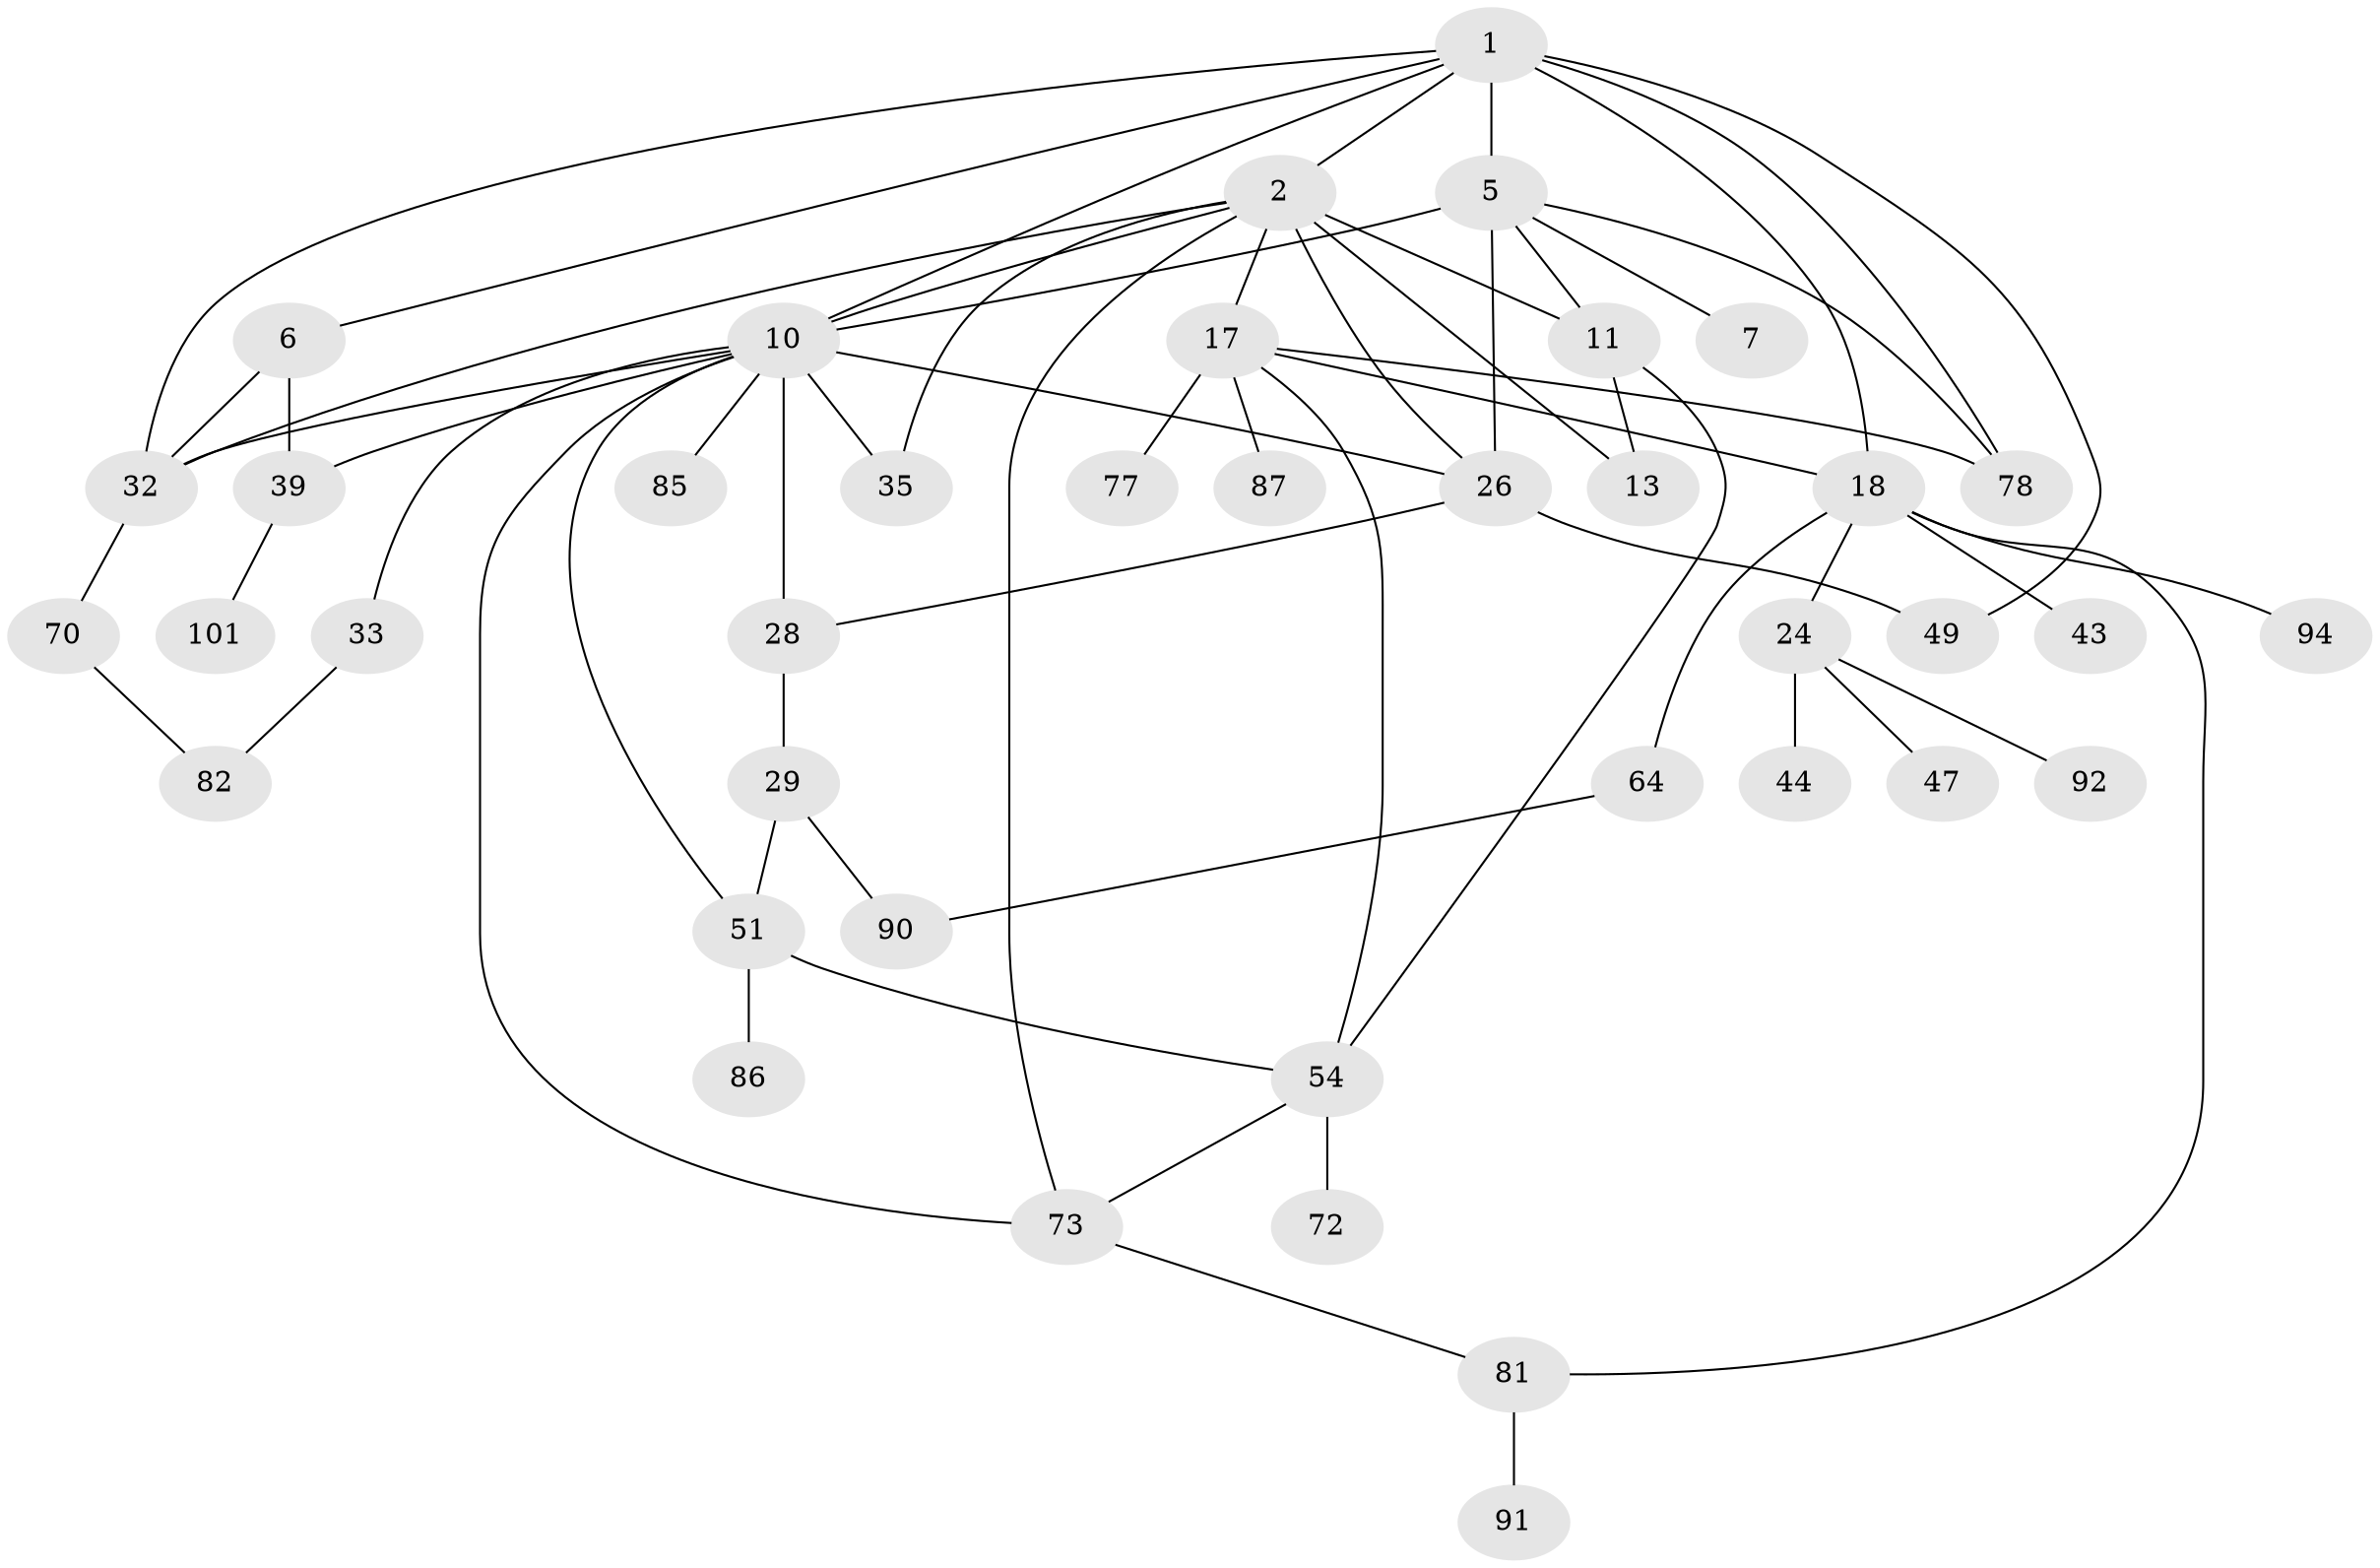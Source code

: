 // original degree distribution, {4: 0.13861386138613863, 3: 0.15841584158415842, 6: 0.0297029702970297, 8: 0.019801980198019802, 2: 0.39603960396039606, 7: 0.009900990099009901, 1: 0.21782178217821782, 5: 0.0297029702970297}
// Generated by graph-tools (version 1.1) at 2025/17/03/04/25 18:17:03]
// undirected, 40 vertices, 63 edges
graph export_dot {
graph [start="1"]
  node [color=gray90,style=filled];
  1 [super="+42"];
  2 [super="+3"];
  5 [super="+25+9"];
  6 [super="+23+20+12"];
  7 [super="+27"];
  10 [super="+16+30+38+89+52+22"];
  11 [super="+58"];
  13 [super="+80"];
  17 [super="+21+63+84"];
  18 [super="+19"];
  24 [super="+41"];
  26 [super="+34+36"];
  28 [super="+40"];
  29 [super="+48"];
  32 [super="+37+45"];
  33 [super="+66"];
  35;
  39 [super="+76+46"];
  43;
  44 [super="+75"];
  47;
  49;
  51 [super="+55"];
  54 [super="+62+83+74+88"];
  64;
  70;
  72;
  73 [super="+79"];
  77;
  78 [super="+96"];
  81;
  82;
  85;
  86;
  87;
  90 [super="+93"];
  91;
  92;
  94;
  101;
  1 -- 2;
  1 -- 5 [weight=2];
  1 -- 6;
  1 -- 18;
  1 -- 49;
  1 -- 78;
  1 -- 10;
  1 -- 32;
  2 -- 10 [weight=2];
  2 -- 32;
  2 -- 35;
  2 -- 73;
  2 -- 11 [weight=2];
  2 -- 13;
  2 -- 17;
  2 -- 26 [weight=2];
  5 -- 7;
  5 -- 10 [weight=2];
  5 -- 26;
  5 -- 78;
  5 -- 11;
  6 -- 32;
  6 -- 39;
  10 -- 26;
  10 -- 73;
  10 -- 28 [weight=2];
  10 -- 39;
  10 -- 51;
  10 -- 35;
  10 -- 85;
  10 -- 33;
  10 -- 32;
  11 -- 54;
  11 -- 13;
  17 -- 18 [weight=2];
  17 -- 87;
  17 -- 78;
  17 -- 77;
  17 -- 54;
  18 -- 43;
  18 -- 64;
  18 -- 81;
  18 -- 24;
  18 -- 94;
  24 -- 44;
  24 -- 47;
  24 -- 92;
  26 -- 49;
  26 -- 28;
  28 -- 29;
  29 -- 51;
  29 -- 90;
  32 -- 70;
  33 -- 82;
  39 -- 101;
  51 -- 54;
  51 -- 86;
  54 -- 72;
  54 -- 73;
  64 -- 90;
  70 -- 82;
  73 -- 81;
  81 -- 91;
}
